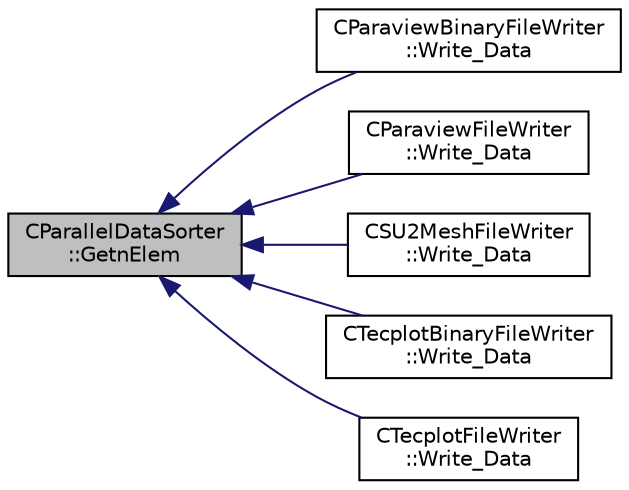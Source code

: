 digraph "CParallelDataSorter::GetnElem"
{
  edge [fontname="Helvetica",fontsize="10",labelfontname="Helvetica",labelfontsize="10"];
  node [fontname="Helvetica",fontsize="10",shape=record];
  rankdir="LR";
  Node44 [label="CParallelDataSorter\l::GetnElem",height=0.2,width=0.4,color="black", fillcolor="grey75", style="filled", fontcolor="black"];
  Node44 -> Node45 [dir="back",color="midnightblue",fontsize="10",style="solid",fontname="Helvetica"];
  Node45 [label="CParaviewBinaryFileWriter\l::Write_Data",height=0.2,width=0.4,color="black", fillcolor="white", style="filled",URL="$class_c_paraview_binary_file_writer.html#ab23f1c093d01d5b040939a7ae3564f3f",tooltip="Write sorted data to file in paraview binary file format. "];
  Node44 -> Node46 [dir="back",color="midnightblue",fontsize="10",style="solid",fontname="Helvetica"];
  Node46 [label="CParaviewFileWriter\l::Write_Data",height=0.2,width=0.4,color="black", fillcolor="white", style="filled",URL="$class_c_paraview_file_writer.html#acf1ac144d899e6bc6b03fe7eb9b501df",tooltip="Write sorted data to file in paraview file format. "];
  Node44 -> Node47 [dir="back",color="midnightblue",fontsize="10",style="solid",fontname="Helvetica"];
  Node47 [label="CSU2MeshFileWriter\l::Write_Data",height=0.2,width=0.4,color="black", fillcolor="white", style="filled",URL="$class_c_s_u2_mesh_file_writer.html#afb640805d230d2911694f4d1911673c7",tooltip="Write sorted data to file in SU2 mesh file format. "];
  Node44 -> Node48 [dir="back",color="midnightblue",fontsize="10",style="solid",fontname="Helvetica"];
  Node48 [label="CTecplotBinaryFileWriter\l::Write_Data",height=0.2,width=0.4,color="black", fillcolor="white", style="filled",URL="$class_c_tecplot_binary_file_writer.html#aac6f4f7c61de31e9267a1f08b98244d3",tooltip="Write sorted data to file in tecplot binary file format. "];
  Node44 -> Node49 [dir="back",color="midnightblue",fontsize="10",style="solid",fontname="Helvetica"];
  Node49 [label="CTecplotFileWriter\l::Write_Data",height=0.2,width=0.4,color="black", fillcolor="white", style="filled",URL="$class_c_tecplot_file_writer.html#afcde3acbfcb63f3d5a364cf85cd0e4e9",tooltip="Write sorted data to file in tecplot ASCII file format. "];
}
